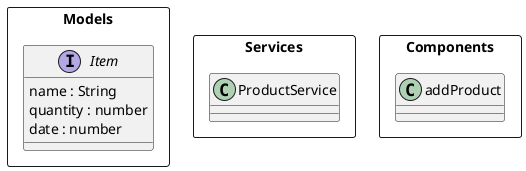 @startuml
skinparam backgroundColor #FFFFFF
skinparam activity {
StartColor red
BarColor SaddleBrown
EndColor Silver
BackgroundColor Peru
BackgroundColor << Begin >> Olive
BorderColor Peru
FontName Impact
}

skinparam classAttributeIconSize 0


' SMRead"1..*" -> "1"Message
' SMRead"*" -> "1"Solution
' User"1" <--"*" Message : -author
' Solution"*" - "*"User

' EntityBase <|-- Message
' EntityBase <|-- SMRead
' EntityBase <|-- User
' EntityBase <|-- Solution

rectangle "Models"{
    interface Item {   
            name : String
            quantity : number
            date : number
        }
}

rectangle "Services"{
    class ProductService {

    }
}

rectangle "Components"{
    class addProduct {
        
    }
}

@enduml